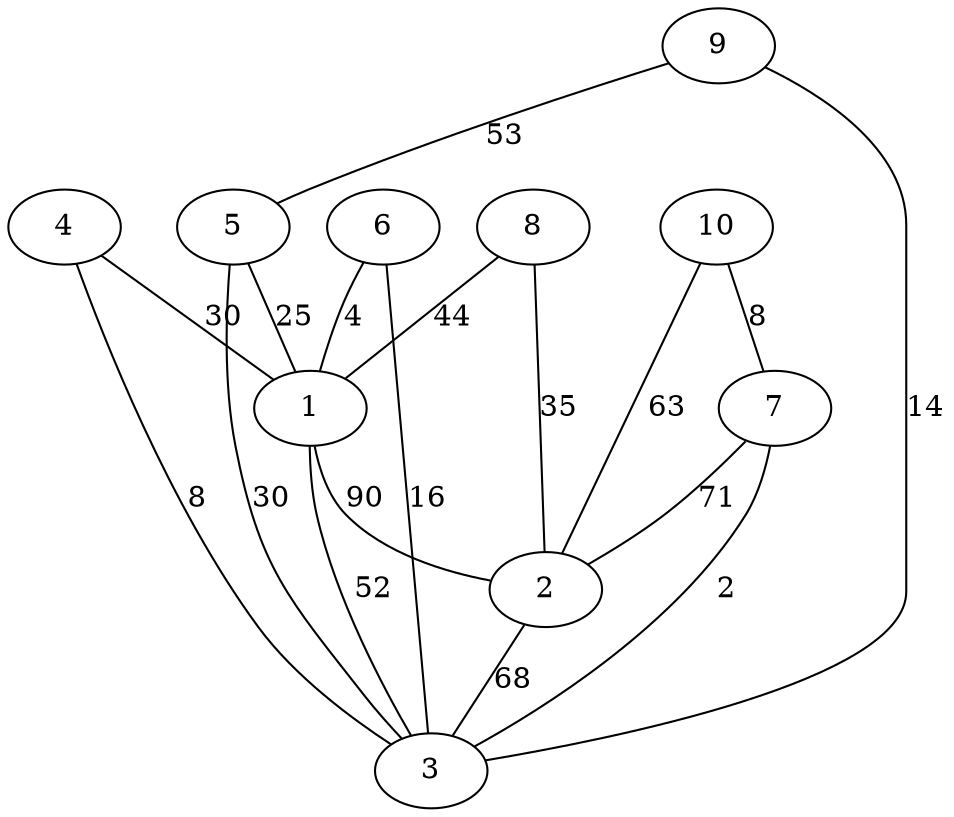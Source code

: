 graph G_1 {
    1;
    2;
    3;
    4;
    5;
    6;
    7;
    8;
    9;
    10;
    1 -- 2 [label="90"];
    2 -- 3 [label="68"];
    1 -- 3 [label="52"];
    4 -- 1 [label="30"];
    4 -- 3 [label="8"];
    5 -- 1 [label="25"];
    5 -- 3 [label="30"];
    6 -- 1 [label="4"];
    6 -- 3 [label="16"];
    7 -- 2 [label="71"];
    7 -- 3 [label="2"];
    8 -- 1 [label="44"];
    8 -- 2 [label="35"];
    9 -- 5 [label="53"];
    9 -- 3 [label="14"];
    10 -- 7 [label="8"];
    10 -- 2 [label="63"];
}